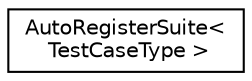 digraph "Graphical Class Hierarchy"
{
  edge [fontname="Helvetica",fontsize="10",labelfontname="Helvetica",labelfontsize="10"];
  node [fontname="Helvetica",fontsize="10",shape=record];
  rankdir="LR";
  Node0 [label="AutoRegisterSuite\<\l TestCaseType \>",height=0.2,width=0.4,color="black", fillcolor="white", style="filled",URL="$class_auto_register_suite.html",tooltip="(Implementation) Automatically register the test suite of the specified type. "];
}
